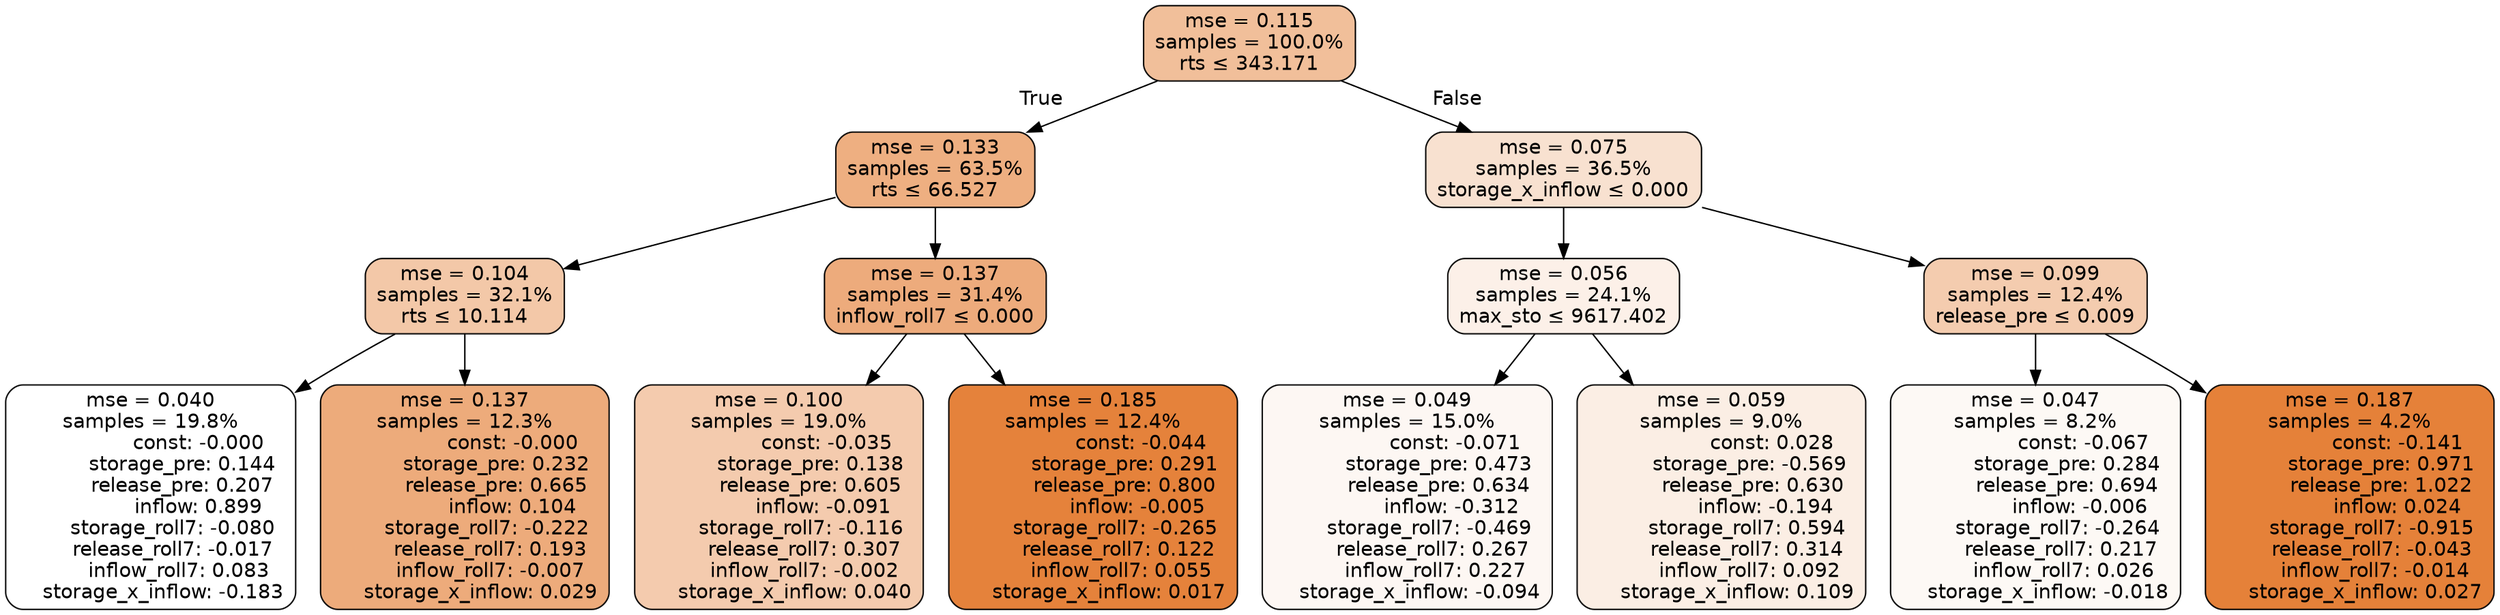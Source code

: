 digraph tree {
bgcolor="transparent"
node [shape=rectangle, style="filled, rounded", color="black", fontname=helvetica] ;
edge [fontname=helvetica] ;
	"0" [label="mse = 0.115
samples = 100.0%
rts &le; 343.171", fillcolor="#f1bf9a"]
	"1" [label="mse = 0.133
samples = 63.5%
rts &le; 66.527", fillcolor="#eeaf81"]
	"2" [label="mse = 0.104
samples = 32.1%
rts &le; 10.114", fillcolor="#f3c8a8"]
	"3" [label="mse = 0.040
samples = 19.8%
               const: -0.000
          storage_pre: 0.144
          release_pre: 0.207
               inflow: 0.899
       storage_roll7: -0.080
       release_roll7: -0.017
         inflow_roll7: 0.083
    storage_x_inflow: -0.183", fillcolor="#ffffff"]
	"4" [label="mse = 0.137
samples = 12.3%
               const: -0.000
          storage_pre: 0.232
          release_pre: 0.665
               inflow: 0.104
       storage_roll7: -0.222
        release_roll7: 0.193
        inflow_roll7: -0.007
     storage_x_inflow: 0.029", fillcolor="#edab7b"]
	"5" [label="mse = 0.137
samples = 31.4%
inflow_roll7 &le; 0.000", fillcolor="#edab7c"]
	"6" [label="mse = 0.100
samples = 19.0%
               const: -0.035
          storage_pre: 0.138
          release_pre: 0.605
              inflow: -0.091
       storage_roll7: -0.116
        release_roll7: 0.307
        inflow_roll7: -0.002
     storage_x_inflow: 0.040", fillcolor="#f4cbae"]
	"7" [label="mse = 0.185
samples = 12.4%
               const: -0.044
          storage_pre: 0.291
          release_pre: 0.800
              inflow: -0.005
       storage_roll7: -0.265
        release_roll7: 0.122
         inflow_roll7: 0.055
     storage_x_inflow: 0.017", fillcolor="#e5823b"]
	"8" [label="mse = 0.075
samples = 36.5%
storage_x_inflow &le; 0.000", fillcolor="#f8e1d0"]
	"9" [label="mse = 0.056
samples = 24.1%
max_sto &le; 9617.402", fillcolor="#fcf0e8"]
	"10" [label="mse = 0.049
samples = 15.0%
               const: -0.071
          storage_pre: 0.473
          release_pre: 0.634
              inflow: -0.312
       storage_roll7: -0.469
        release_roll7: 0.267
         inflow_roll7: 0.227
    storage_x_inflow: -0.094", fillcolor="#fdf7f3"]
	"11" [label="mse = 0.059
samples = 9.0%
                const: 0.028
         storage_pre: -0.569
          release_pre: 0.630
              inflow: -0.194
        storage_roll7: 0.594
        release_roll7: 0.314
         inflow_roll7: 0.092
     storage_x_inflow: 0.109", fillcolor="#fbeee4"]
	"12" [label="mse = 0.099
samples = 12.4%
release_pre &le; 0.009", fillcolor="#f4ccaf"]
	"13" [label="mse = 0.047
samples = 8.2%
               const: -0.067
          storage_pre: 0.284
          release_pre: 0.694
              inflow: -0.006
       storage_roll7: -0.264
        release_roll7: 0.217
         inflow_roll7: 0.026
    storage_x_inflow: -0.018", fillcolor="#fdf9f5"]
	"14" [label="mse = 0.187
samples = 4.2%
               const: -0.141
          storage_pre: 0.971
          release_pre: 1.022
               inflow: 0.024
       storage_roll7: -0.915
       release_roll7: -0.043
        inflow_roll7: -0.014
     storage_x_inflow: 0.027", fillcolor="#e58139"]

	"0" -> "1" [labeldistance=2.5, labelangle=45, headlabel="True"]
	"1" -> "2"
	"2" -> "3"
	"2" -> "4"
	"1" -> "5"
	"5" -> "6"
	"5" -> "7"
	"0" -> "8" [labeldistance=2.5, labelangle=-45, headlabel="False"]
	"8" -> "9"
	"9" -> "10"
	"9" -> "11"
	"8" -> "12"
	"12" -> "13"
	"12" -> "14"
}